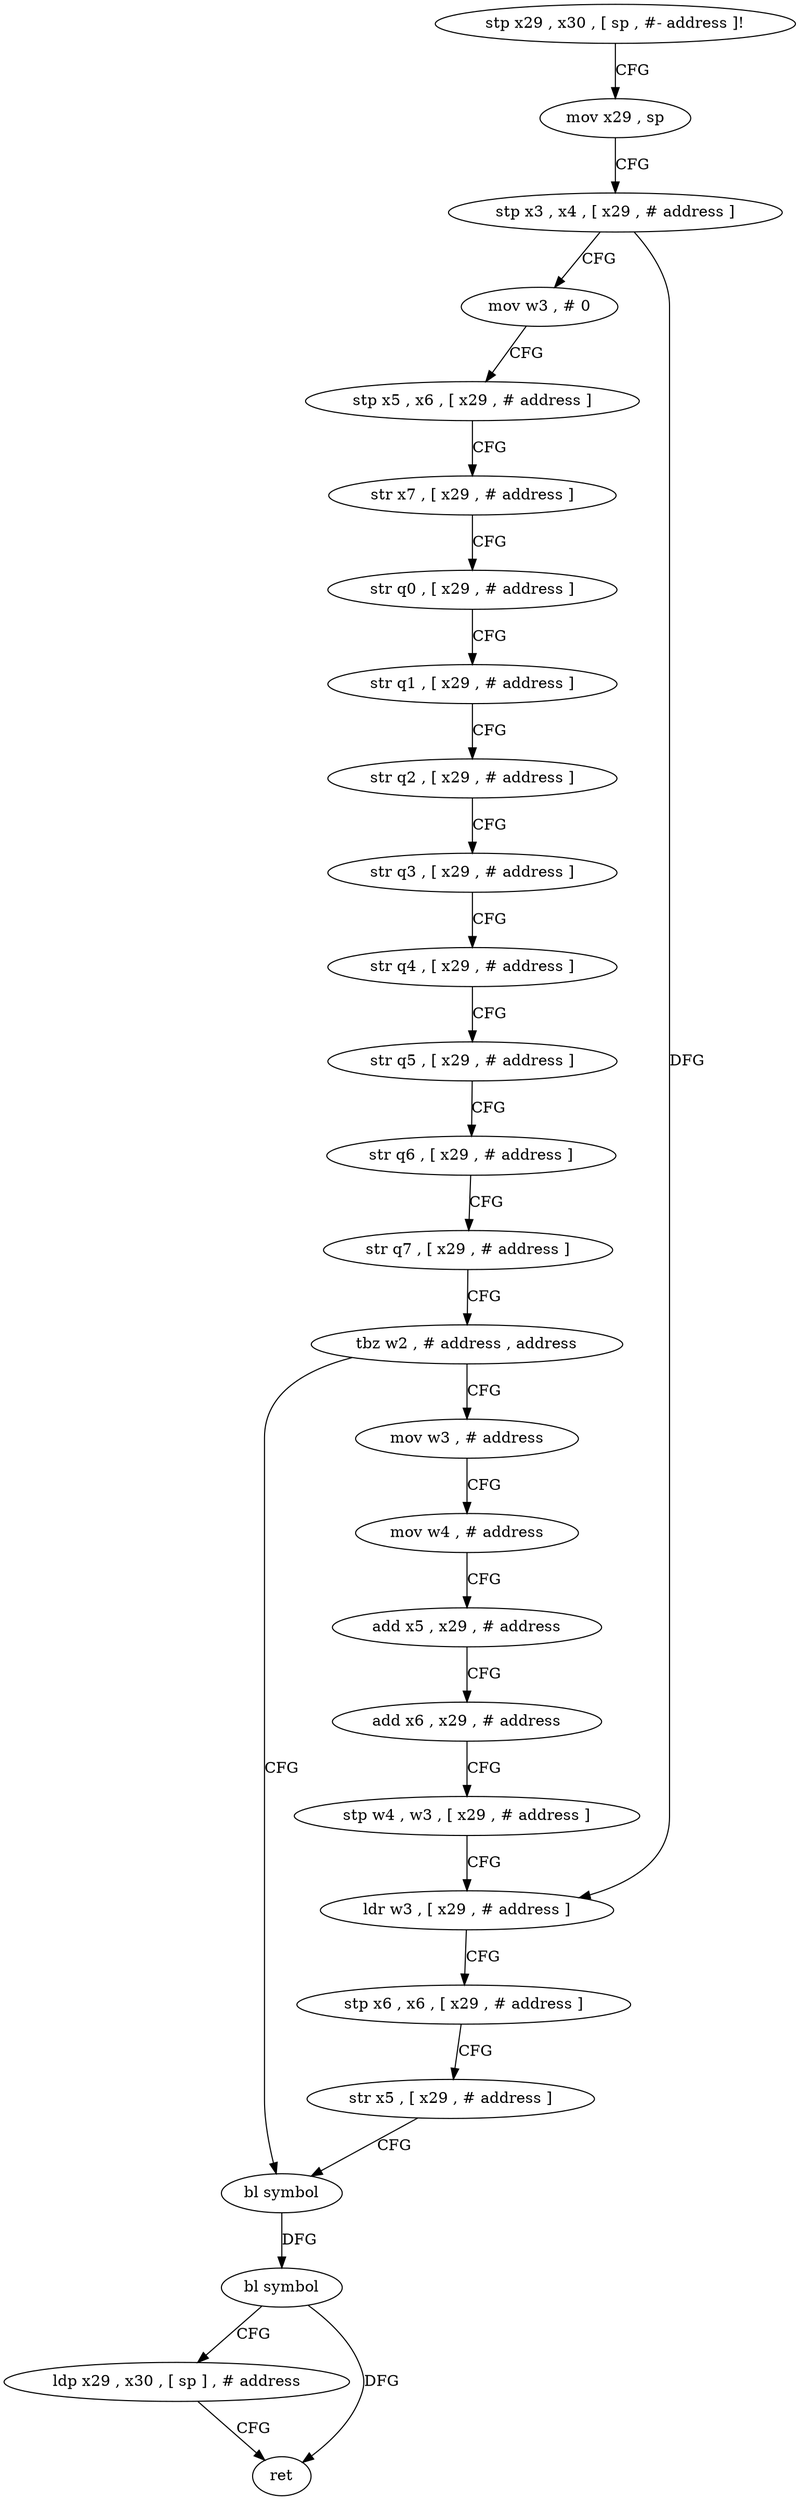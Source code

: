 digraph "func" {
"4299984" [label = "stp x29 , x30 , [ sp , #- address ]!" ]
"4299988" [label = "mov x29 , sp" ]
"4299992" [label = "stp x3 , x4 , [ x29 , # address ]" ]
"4299996" [label = "mov w3 , # 0" ]
"4300000" [label = "stp x5 , x6 , [ x29 , # address ]" ]
"4300004" [label = "str x7 , [ x29 , # address ]" ]
"4300008" [label = "str q0 , [ x29 , # address ]" ]
"4300012" [label = "str q1 , [ x29 , # address ]" ]
"4300016" [label = "str q2 , [ x29 , # address ]" ]
"4300020" [label = "str q3 , [ x29 , # address ]" ]
"4300024" [label = "str q4 , [ x29 , # address ]" ]
"4300028" [label = "str q5 , [ x29 , # address ]" ]
"4300032" [label = "str q6 , [ x29 , # address ]" ]
"4300036" [label = "str q7 , [ x29 , # address ]" ]
"4300040" [label = "tbz w2 , # address , address" ]
"4300076" [label = "bl symbol" ]
"4300044" [label = "mov w3 , # address" ]
"4300080" [label = "bl symbol" ]
"4300084" [label = "ldp x29 , x30 , [ sp ] , # address" ]
"4300088" [label = "ret" ]
"4300048" [label = "mov w4 , # address" ]
"4300052" [label = "add x5 , x29 , # address" ]
"4300056" [label = "add x6 , x29 , # address" ]
"4300060" [label = "stp w4 , w3 , [ x29 , # address ]" ]
"4300064" [label = "ldr w3 , [ x29 , # address ]" ]
"4300068" [label = "stp x6 , x6 , [ x29 , # address ]" ]
"4300072" [label = "str x5 , [ x29 , # address ]" ]
"4299984" -> "4299988" [ label = "CFG" ]
"4299988" -> "4299992" [ label = "CFG" ]
"4299992" -> "4299996" [ label = "CFG" ]
"4299992" -> "4300064" [ label = "DFG" ]
"4299996" -> "4300000" [ label = "CFG" ]
"4300000" -> "4300004" [ label = "CFG" ]
"4300004" -> "4300008" [ label = "CFG" ]
"4300008" -> "4300012" [ label = "CFG" ]
"4300012" -> "4300016" [ label = "CFG" ]
"4300016" -> "4300020" [ label = "CFG" ]
"4300020" -> "4300024" [ label = "CFG" ]
"4300024" -> "4300028" [ label = "CFG" ]
"4300028" -> "4300032" [ label = "CFG" ]
"4300032" -> "4300036" [ label = "CFG" ]
"4300036" -> "4300040" [ label = "CFG" ]
"4300040" -> "4300076" [ label = "CFG" ]
"4300040" -> "4300044" [ label = "CFG" ]
"4300076" -> "4300080" [ label = "DFG" ]
"4300044" -> "4300048" [ label = "CFG" ]
"4300080" -> "4300084" [ label = "CFG" ]
"4300080" -> "4300088" [ label = "DFG" ]
"4300084" -> "4300088" [ label = "CFG" ]
"4300048" -> "4300052" [ label = "CFG" ]
"4300052" -> "4300056" [ label = "CFG" ]
"4300056" -> "4300060" [ label = "CFG" ]
"4300060" -> "4300064" [ label = "CFG" ]
"4300064" -> "4300068" [ label = "CFG" ]
"4300068" -> "4300072" [ label = "CFG" ]
"4300072" -> "4300076" [ label = "CFG" ]
}
